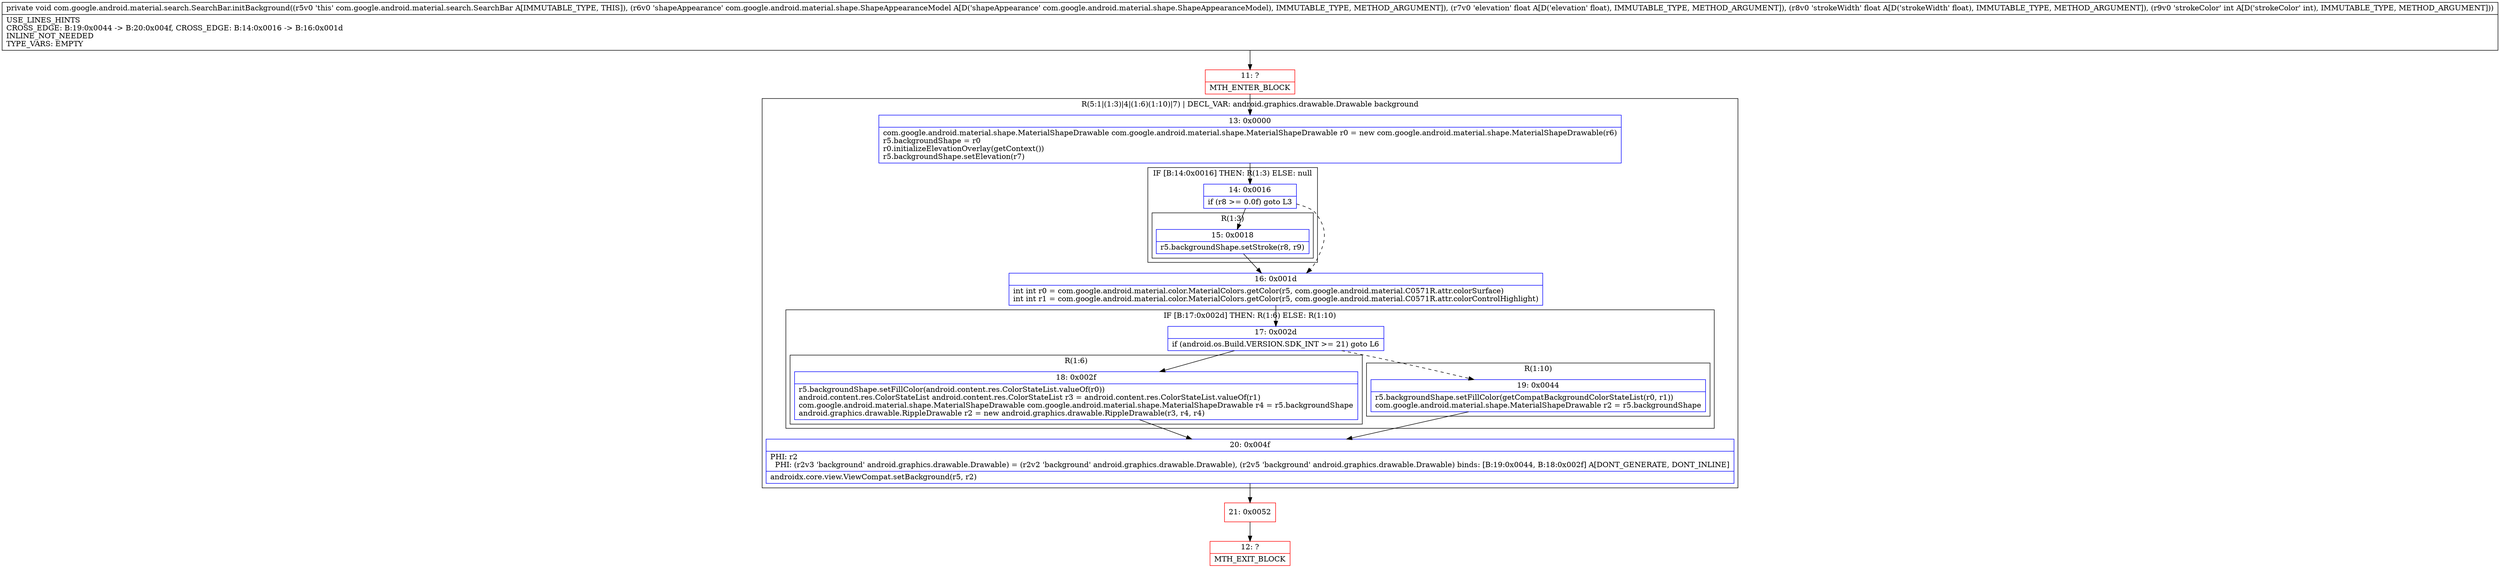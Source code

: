 digraph "CFG forcom.google.android.material.search.SearchBar.initBackground(Lcom\/google\/android\/material\/shape\/ShapeAppearanceModel;FFI)V" {
subgraph cluster_Region_76904746 {
label = "R(5:1|(1:3)|4|(1:6)(1:10)|7) | DECL_VAR: android.graphics.drawable.Drawable background\l";
node [shape=record,color=blue];
Node_13 [shape=record,label="{13\:\ 0x0000|com.google.android.material.shape.MaterialShapeDrawable com.google.android.material.shape.MaterialShapeDrawable r0 = new com.google.android.material.shape.MaterialShapeDrawable(r6)\lr5.backgroundShape = r0\lr0.initializeElevationOverlay(getContext())\lr5.backgroundShape.setElevation(r7)\l}"];
subgraph cluster_IfRegion_437411847 {
label = "IF [B:14:0x0016] THEN: R(1:3) ELSE: null";
node [shape=record,color=blue];
Node_14 [shape=record,label="{14\:\ 0x0016|if (r8 \>= 0.0f) goto L3\l}"];
subgraph cluster_Region_27499631 {
label = "R(1:3)";
node [shape=record,color=blue];
Node_15 [shape=record,label="{15\:\ 0x0018|r5.backgroundShape.setStroke(r8, r9)\l}"];
}
}
Node_16 [shape=record,label="{16\:\ 0x001d|int int r0 = com.google.android.material.color.MaterialColors.getColor(r5, com.google.android.material.C0571R.attr.colorSurface)\lint int r1 = com.google.android.material.color.MaterialColors.getColor(r5, com.google.android.material.C0571R.attr.colorControlHighlight)\l}"];
subgraph cluster_IfRegion_1990067442 {
label = "IF [B:17:0x002d] THEN: R(1:6) ELSE: R(1:10)";
node [shape=record,color=blue];
Node_17 [shape=record,label="{17\:\ 0x002d|if (android.os.Build.VERSION.SDK_INT \>= 21) goto L6\l}"];
subgraph cluster_Region_117303499 {
label = "R(1:6)";
node [shape=record,color=blue];
Node_18 [shape=record,label="{18\:\ 0x002f|r5.backgroundShape.setFillColor(android.content.res.ColorStateList.valueOf(r0))\landroid.content.res.ColorStateList android.content.res.ColorStateList r3 = android.content.res.ColorStateList.valueOf(r1)\lcom.google.android.material.shape.MaterialShapeDrawable com.google.android.material.shape.MaterialShapeDrawable r4 = r5.backgroundShape\landroid.graphics.drawable.RippleDrawable r2 = new android.graphics.drawable.RippleDrawable(r3, r4, r4)\l}"];
}
subgraph cluster_Region_729094312 {
label = "R(1:10)";
node [shape=record,color=blue];
Node_19 [shape=record,label="{19\:\ 0x0044|r5.backgroundShape.setFillColor(getCompatBackgroundColorStateList(r0, r1))\lcom.google.android.material.shape.MaterialShapeDrawable r2 = r5.backgroundShape\l}"];
}
}
Node_20 [shape=record,label="{20\:\ 0x004f|PHI: r2 \l  PHI: (r2v3 'background' android.graphics.drawable.Drawable) = (r2v2 'background' android.graphics.drawable.Drawable), (r2v5 'background' android.graphics.drawable.Drawable) binds: [B:19:0x0044, B:18:0x002f] A[DONT_GENERATE, DONT_INLINE]\l|androidx.core.view.ViewCompat.setBackground(r5, r2)\l}"];
}
Node_11 [shape=record,color=red,label="{11\:\ ?|MTH_ENTER_BLOCK\l}"];
Node_21 [shape=record,color=red,label="{21\:\ 0x0052}"];
Node_12 [shape=record,color=red,label="{12\:\ ?|MTH_EXIT_BLOCK\l}"];
MethodNode[shape=record,label="{private void com.google.android.material.search.SearchBar.initBackground((r5v0 'this' com.google.android.material.search.SearchBar A[IMMUTABLE_TYPE, THIS]), (r6v0 'shapeAppearance' com.google.android.material.shape.ShapeAppearanceModel A[D('shapeAppearance' com.google.android.material.shape.ShapeAppearanceModel), IMMUTABLE_TYPE, METHOD_ARGUMENT]), (r7v0 'elevation' float A[D('elevation' float), IMMUTABLE_TYPE, METHOD_ARGUMENT]), (r8v0 'strokeWidth' float A[D('strokeWidth' float), IMMUTABLE_TYPE, METHOD_ARGUMENT]), (r9v0 'strokeColor' int A[D('strokeColor' int), IMMUTABLE_TYPE, METHOD_ARGUMENT]))  | USE_LINES_HINTS\lCROSS_EDGE: B:19:0x0044 \-\> B:20:0x004f, CROSS_EDGE: B:14:0x0016 \-\> B:16:0x001d\lINLINE_NOT_NEEDED\lTYPE_VARS: EMPTY\l}"];
MethodNode -> Node_11;Node_13 -> Node_14;
Node_14 -> Node_15;
Node_14 -> Node_16[style=dashed];
Node_15 -> Node_16;
Node_16 -> Node_17;
Node_17 -> Node_18;
Node_17 -> Node_19[style=dashed];
Node_18 -> Node_20;
Node_19 -> Node_20;
Node_20 -> Node_21;
Node_11 -> Node_13;
Node_21 -> Node_12;
}

